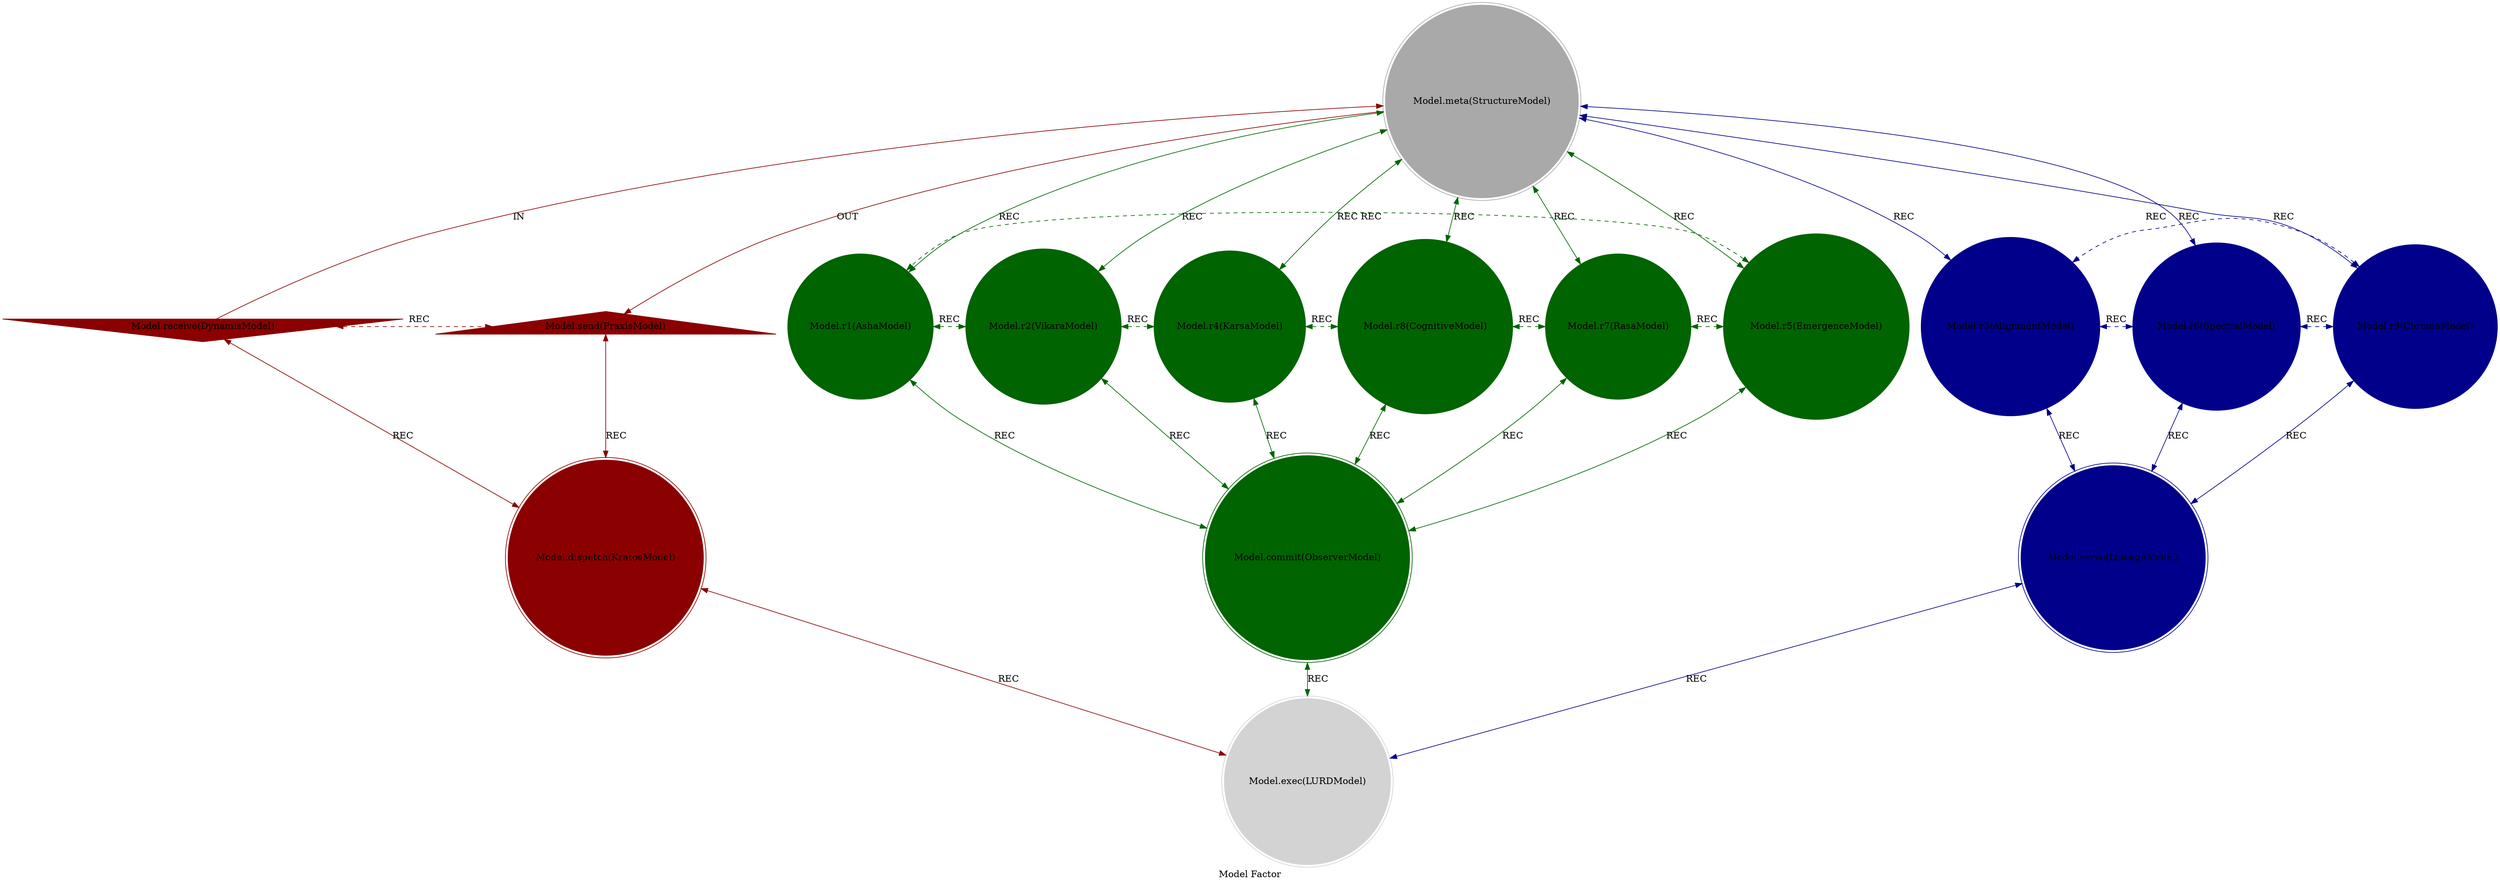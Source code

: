 strict digraph ModelFactor {
    style = filled;
    color = lightgray;
    node [shape = circle; style = filled; color = lightgreen;];
    edge [color = darkgray;];
    label = "Model Factor";
    comment = "{{description}}";
    
    spark_a_t [label = "Model.receive(DynamisModel)";comment = "Potential: {{description}}";shape = invtriangle;color = darkred;];
    spark_0_t [label = "Model.meta(StructureModel)";comment = "Abstract: {{description}}";shape = doublecircle;color = darkgray;];
    spark_b_t [label = "Model.send(PraxisModel)";comment = "Manifest: {{description}}";shape = triangle;color = darkred;];
    spark_1_t [label = "Model.r1(AshaModel)";comment = "Initiation: {{description}}";color = darkgreen;];
    spark_2_t [label = "Model.r2(VikaraModel)";comment = "Response: {{description}}";color = darkgreen;];
    spark_4_t [label = "Model.r4(KarsaModel)";comment = "Integration: {{description}}";color = darkgreen;];
    spark_8_t [label = "Model.r8(CognitiveModel)";comment = "Reflection: {{description}}";color = darkgreen;];
    spark_7_t [label = "Model.r7(RasaModel)";comment = "Consolidation: {{description}}";color = darkgreen;];
    spark_5_t [label = "Model.r5(EmergenceModel)";comment = "Propagation: {{description}}";color = darkgreen;];
    spark_3_t [label = "Model.r3(AlignmentModel)";comment = "Thesis: {{description}}";color = darkblue;];
    spark_6_t [label = "Model.r6(SpectralModel)";comment = "Antithesis: {{description}}";color = darkblue;];
    spark_9_t [label = "Model.r9(ChromaModel)";comment = "Synthesis: {{description}}";color = darkblue;];
    spark_c_t [label = "Model.dispatch(KratosModel)";comment = "Why-Who: {{description}}";shape = doublecircle;color = darkred;];
    spark_d_t [label = "Model.commit(ObserverModel)";comment = "What-How: {{description}}";shape = doublecircle;color = darkgreen;];
    spark_e_t [label = "Model.serve(LineageModel)";comment = "When-Where: {{description}}";shape = doublecircle;color = darkblue;];
    spark_f_t [label = "Model.exec(LURDModel)";comment = "Which-Closure: {{description}}";shape = doublecircle;color = lightgray;];
    
    spark_a_t -> spark_0_t [label = "IN"; comment = "{{description}}"; color = darkred; constraint = false;];
    spark_0_t -> spark_b_t [label = "OUT"; comment = "{{description}}"; color = darkred;];
    spark_a_t -> spark_c_t [label = "REC"; comment = "{{description}}"; color = darkred; dir = both;];
    spark_b_t -> spark_c_t [label = "REC"; comment = "{{description}}"; color = darkred; dir = both;];
    spark_a_t -> spark_b_t [label = "REC"; comment = "{{description}}"; color = darkred; dir = both; style = dashed; constraint = false;];
    
    spark_0_t -> spark_1_t [label = "REC"; comment = "{{description}}"; color = darkgreen; dir = both;];
    spark_0_t -> spark_2_t [label = "REC"; comment = "{{description}}"; color = darkgreen; dir = both;];
    spark_0_t -> spark_4_t [label = "REC"; comment = "{{description}}"; color = darkgreen; dir = both;];
    spark_0_t -> spark_8_t [label = "REC"; comment = "{{description}}"; color = darkgreen; dir = both;];
    spark_0_t -> spark_7_t [label = "REC"; comment = "{{description}}"; color = darkgreen; dir = both;];
    spark_0_t -> spark_5_t [label = "REC"; comment = "{{description}}"; color = darkgreen; dir = both;];
    
    spark_1_t -> spark_2_t [label = "REC"; comment = "{{description}}"; color = darkgreen; dir = both; style = dashed; constraint = false;];
    spark_2_t -> spark_4_t [label = "REC"; comment = "{{description}}"; color = darkgreen; dir = both; style = dashed; constraint = false;];
    spark_4_t -> spark_8_t [label = "REC"; comment = "{{description}}"; color = darkgreen; dir = both; style = dashed; constraint = false;];
    spark_8_t -> spark_7_t [label = "REC"; comment = "{{description}}"; color = darkgreen; dir = both; style = dashed; constraint = false;];
    spark_7_t -> spark_5_t [label = "REC"; comment = "{{description}}"; color = darkgreen; dir = both; style = dashed; constraint = false;];
    spark_5_t -> spark_1_t [label = "REC"; comment = "{{description}}"; color = darkgreen; dir = both; style = dashed; constraint = false;];
    
    spark_1_t -> spark_d_t [label = "REC"; comment = "{{description}}"; color = darkgreen; dir = both;];
    spark_2_t -> spark_d_t [label = "REC"; comment = "{{description}}"; color = darkgreen; dir = both;];
    spark_4_t -> spark_d_t [label = "REC"; comment = "{{description}}"; color = darkgreen; dir = both;];
    spark_8_t -> spark_d_t [label = "REC"; comment = "{{description}}"; color = darkgreen; dir = both;];
    spark_7_t -> spark_d_t [label = "REC"; comment = "{{description}}"; color = darkgreen; dir = both;];
    spark_5_t -> spark_d_t [label = "REC"; comment = "{{description}}"; color = darkgreen; dir = both;];
    
    spark_0_t -> spark_3_t [label = "REC"; comment = "{{description}}"; color = darkblue; dir = both;];
    spark_0_t -> spark_6_t [label = "REC"; comment = "{{description}}"; color = darkblue; dir = both;];
    spark_0_t -> spark_9_t [label = "REC"; comment = "{{description}}"; color = darkblue; dir = both;];
    
    spark_3_t -> spark_e_t [label = "REC"; comment = "{{description}}"; color = darkblue; dir = both;];
    spark_6_t -> spark_e_t [label = "REC"; comment = "{{description}}"; color = darkblue; dir = both;];
    spark_9_t -> spark_e_t [label = "REC"; comment = "{{description}}"; color = darkblue; dir = both;];
    
    spark_3_t -> spark_6_t [label = "REC"; comment = "{{description}}"; color = darkblue; dir = both; style = dashed; constraint = false;];
    spark_6_t -> spark_9_t [label = "REC"; comment = "{{description}}"; color = darkblue; dir = both; style = dashed; constraint = false;];
    spark_9_t -> spark_3_t [label = "REC"; comment = "{{description}}"; color = darkblue; dir = both; style = dashed; constraint = false;];
    
    spark_c_t -> spark_f_t [label = "REC"; comment = "{{description}}"; color = darkred; dir = both;];
    spark_d_t -> spark_f_t [label = "REC"; comment = "{{description}}"; color = darkgreen; dir = both;];
    spark_e_t -> spark_f_t [label = "REC"; comment = "{{description}}"; color = darkblue; dir = both;];
}